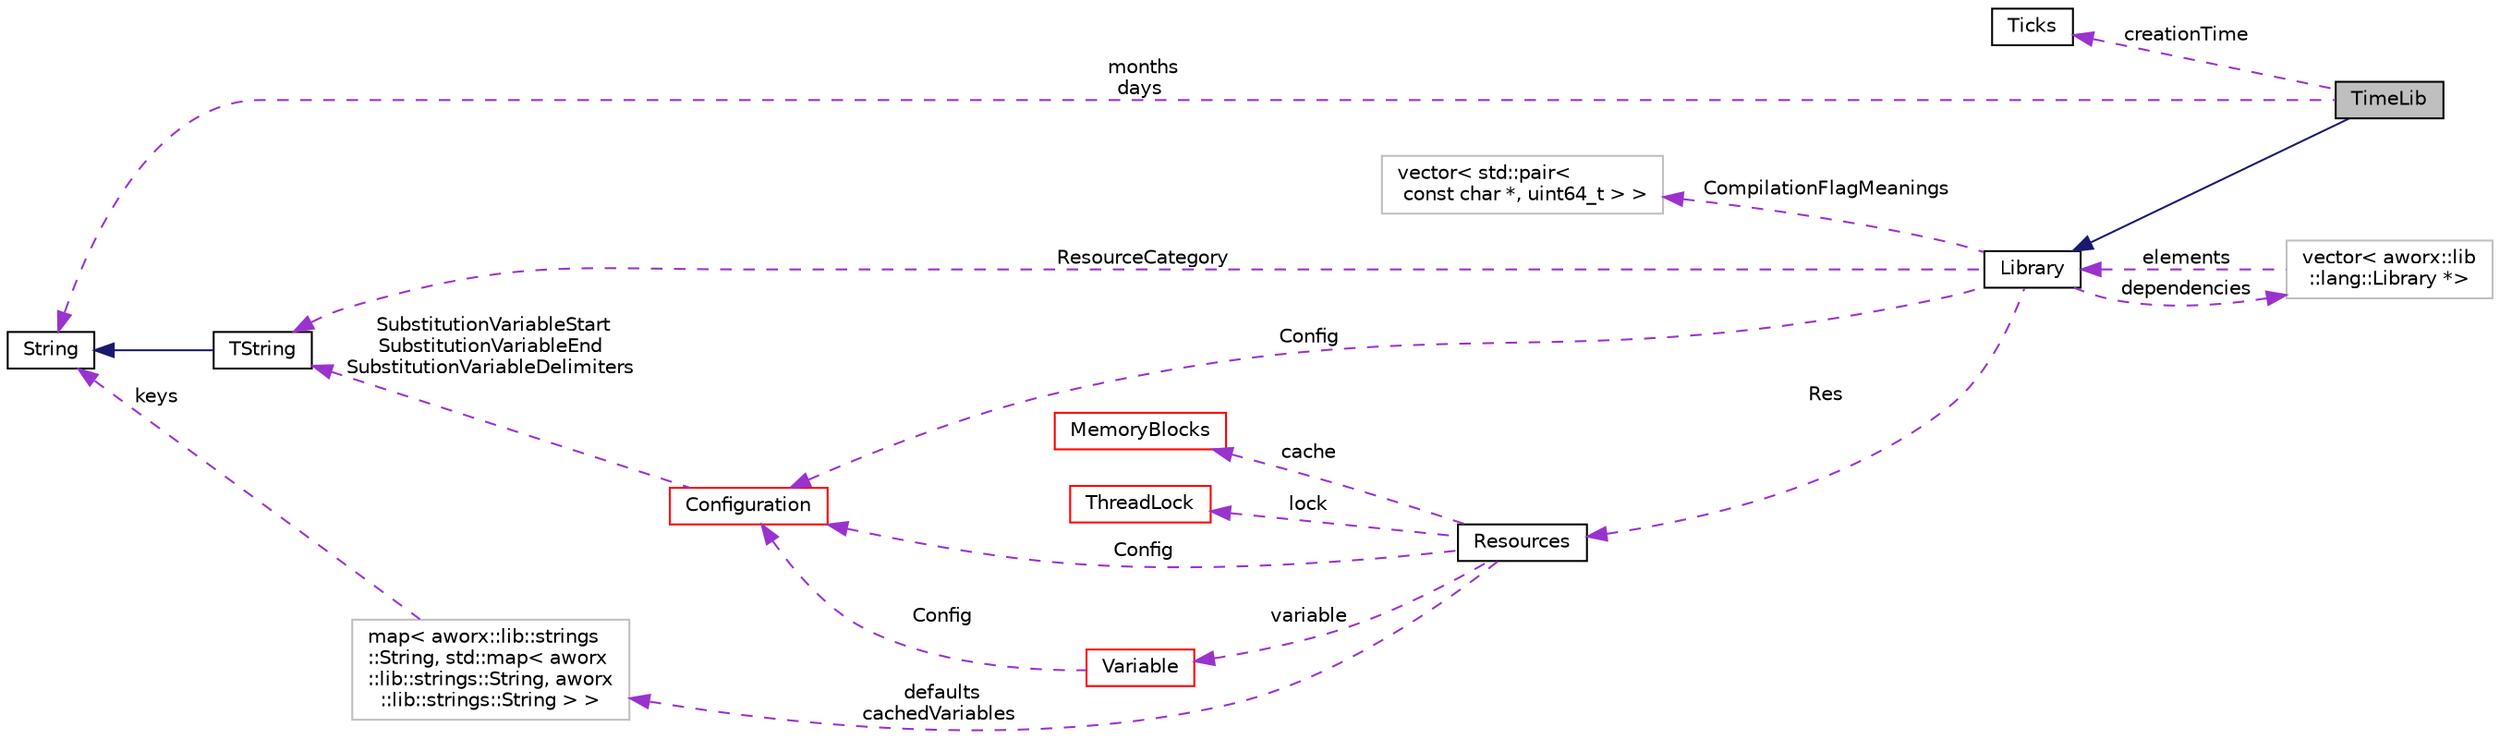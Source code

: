 digraph "TimeLib"
{
  edge [fontname="Helvetica",fontsize="10",labelfontname="Helvetica",labelfontsize="10"];
  node [fontname="Helvetica",fontsize="10",shape=record];
  rankdir="LR";
  Node2 [label="TimeLib",height=0.2,width=0.4,color="black", fillcolor="grey75", style="filled", fontcolor="black"];
  Node3 -> Node2 [dir="back",color="midnightblue",fontsize="10",style="solid",fontname="Helvetica"];
  Node3 [label="Library",height=0.2,width=0.4,color="black", fillcolor="white", style="filled",URL="$classaworx_1_1lib_1_1lang_1_1Library.html"];
  Node4 -> Node3 [dir="back",color="darkorchid3",fontsize="10",style="dashed",label=" ResourceCategory" ,fontname="Helvetica"];
  Node4 [label="TString",height=0.2,width=0.4,color="black", fillcolor="white", style="filled",URL="$classaworx_1_1lib_1_1strings_1_1TString.html"];
  Node5 -> Node4 [dir="back",color="midnightblue",fontsize="10",style="solid",fontname="Helvetica"];
  Node5 [label="String",height=0.2,width=0.4,color="black", fillcolor="white", style="filled",URL="$classaworx_1_1lib_1_1strings_1_1String.html"];
  Node6 -> Node3 [dir="back",color="darkorchid3",fontsize="10",style="dashed",label=" Res" ,fontname="Helvetica"];
  Node6 [label="Resources",height=0.2,width=0.4,color="black", fillcolor="white", style="filled",URL="$classaworx_1_1lib_1_1lang_1_1Resources.html"];
  Node7 -> Node6 [dir="back",color="darkorchid3",fontsize="10",style="dashed",label=" cache" ,fontname="Helvetica"];
  Node7 [label="MemoryBlocks",height=0.2,width=0.4,color="red", fillcolor="white", style="filled",URL="$classaworx_1_1lib_1_1util_1_1MemoryBlocks.html"];
  Node10 -> Node6 [dir="back",color="darkorchid3",fontsize="10",style="dashed",label=" variable" ,fontname="Helvetica"];
  Node10 [label="Variable",height=0.2,width=0.4,color="red", fillcolor="white", style="filled",URL="$classaworx_1_1lib_1_1config_1_1Variable.html"];
  Node15 -> Node10 [dir="back",color="darkorchid3",fontsize="10",style="dashed",label=" Config" ,fontname="Helvetica"];
  Node15 [label="Configuration",height=0.2,width=0.4,color="red", fillcolor="white", style="filled",URL="$classaworx_1_1lib_1_1config_1_1Configuration.html"];
  Node4 -> Node15 [dir="back",color="darkorchid3",fontsize="10",style="dashed",label=" SubstitutionVariableStart\nSubstitutionVariableEnd\nSubstitutionVariableDelimiters" ,fontname="Helvetica"];
  Node17 -> Node6 [dir="back",color="darkorchid3",fontsize="10",style="dashed",label=" lock" ,fontname="Helvetica"];
  Node17 [label="ThreadLock",height=0.2,width=0.4,color="red", fillcolor="white", style="filled",URL="$classaworx_1_1lib_1_1threads_1_1ThreadLock.html"];
  Node15 -> Node6 [dir="back",color="darkorchid3",fontsize="10",style="dashed",label=" Config" ,fontname="Helvetica"];
  Node27 -> Node6 [dir="back",color="darkorchid3",fontsize="10",style="dashed",label=" defaults\ncachedVariables" ,fontname="Helvetica"];
  Node27 [label="map\< aworx::lib::strings\l::String, std::map\< aworx\l::lib::strings::String, aworx\l::lib::strings::String \> \>",height=0.2,width=0.4,color="grey75", fillcolor="white", style="filled"];
  Node5 -> Node27 [dir="back",color="darkorchid3",fontsize="10",style="dashed",label=" keys" ,fontname="Helvetica"];
  Node28 -> Node3 [dir="back",color="darkorchid3",fontsize="10",style="dashed",label=" dependencies" ,fontname="Helvetica"];
  Node28 [label="vector\< aworx::lib\l::lang::Library *\>",height=0.2,width=0.4,color="grey75", fillcolor="white", style="filled"];
  Node3 -> Node28 [dir="back",color="darkorchid3",fontsize="10",style="dashed",label=" elements" ,fontname="Helvetica"];
  Node15 -> Node3 [dir="back",color="darkorchid3",fontsize="10",style="dashed",label=" Config" ,fontname="Helvetica"];
  Node29 -> Node3 [dir="back",color="darkorchid3",fontsize="10",style="dashed",label=" CompilationFlagMeanings" ,fontname="Helvetica"];
  Node29 [label="vector\< std::pair\<\l const char *, uint64_t \> \>",height=0.2,width=0.4,color="grey75", fillcolor="white", style="filled"];
  Node5 -> Node2 [dir="back",color="darkorchid3",fontsize="10",style="dashed",label=" months\ndays" ,fontname="Helvetica"];
  Node30 -> Node2 [dir="back",color="darkorchid3",fontsize="10",style="dashed",label=" creationTime" ,fontname="Helvetica"];
  Node30 [label="Ticks",height=0.2,width=0.4,color="black", fillcolor="white", style="filled",URL="$classaworx_1_1lib_1_1time_1_1Ticks.html"];
}
